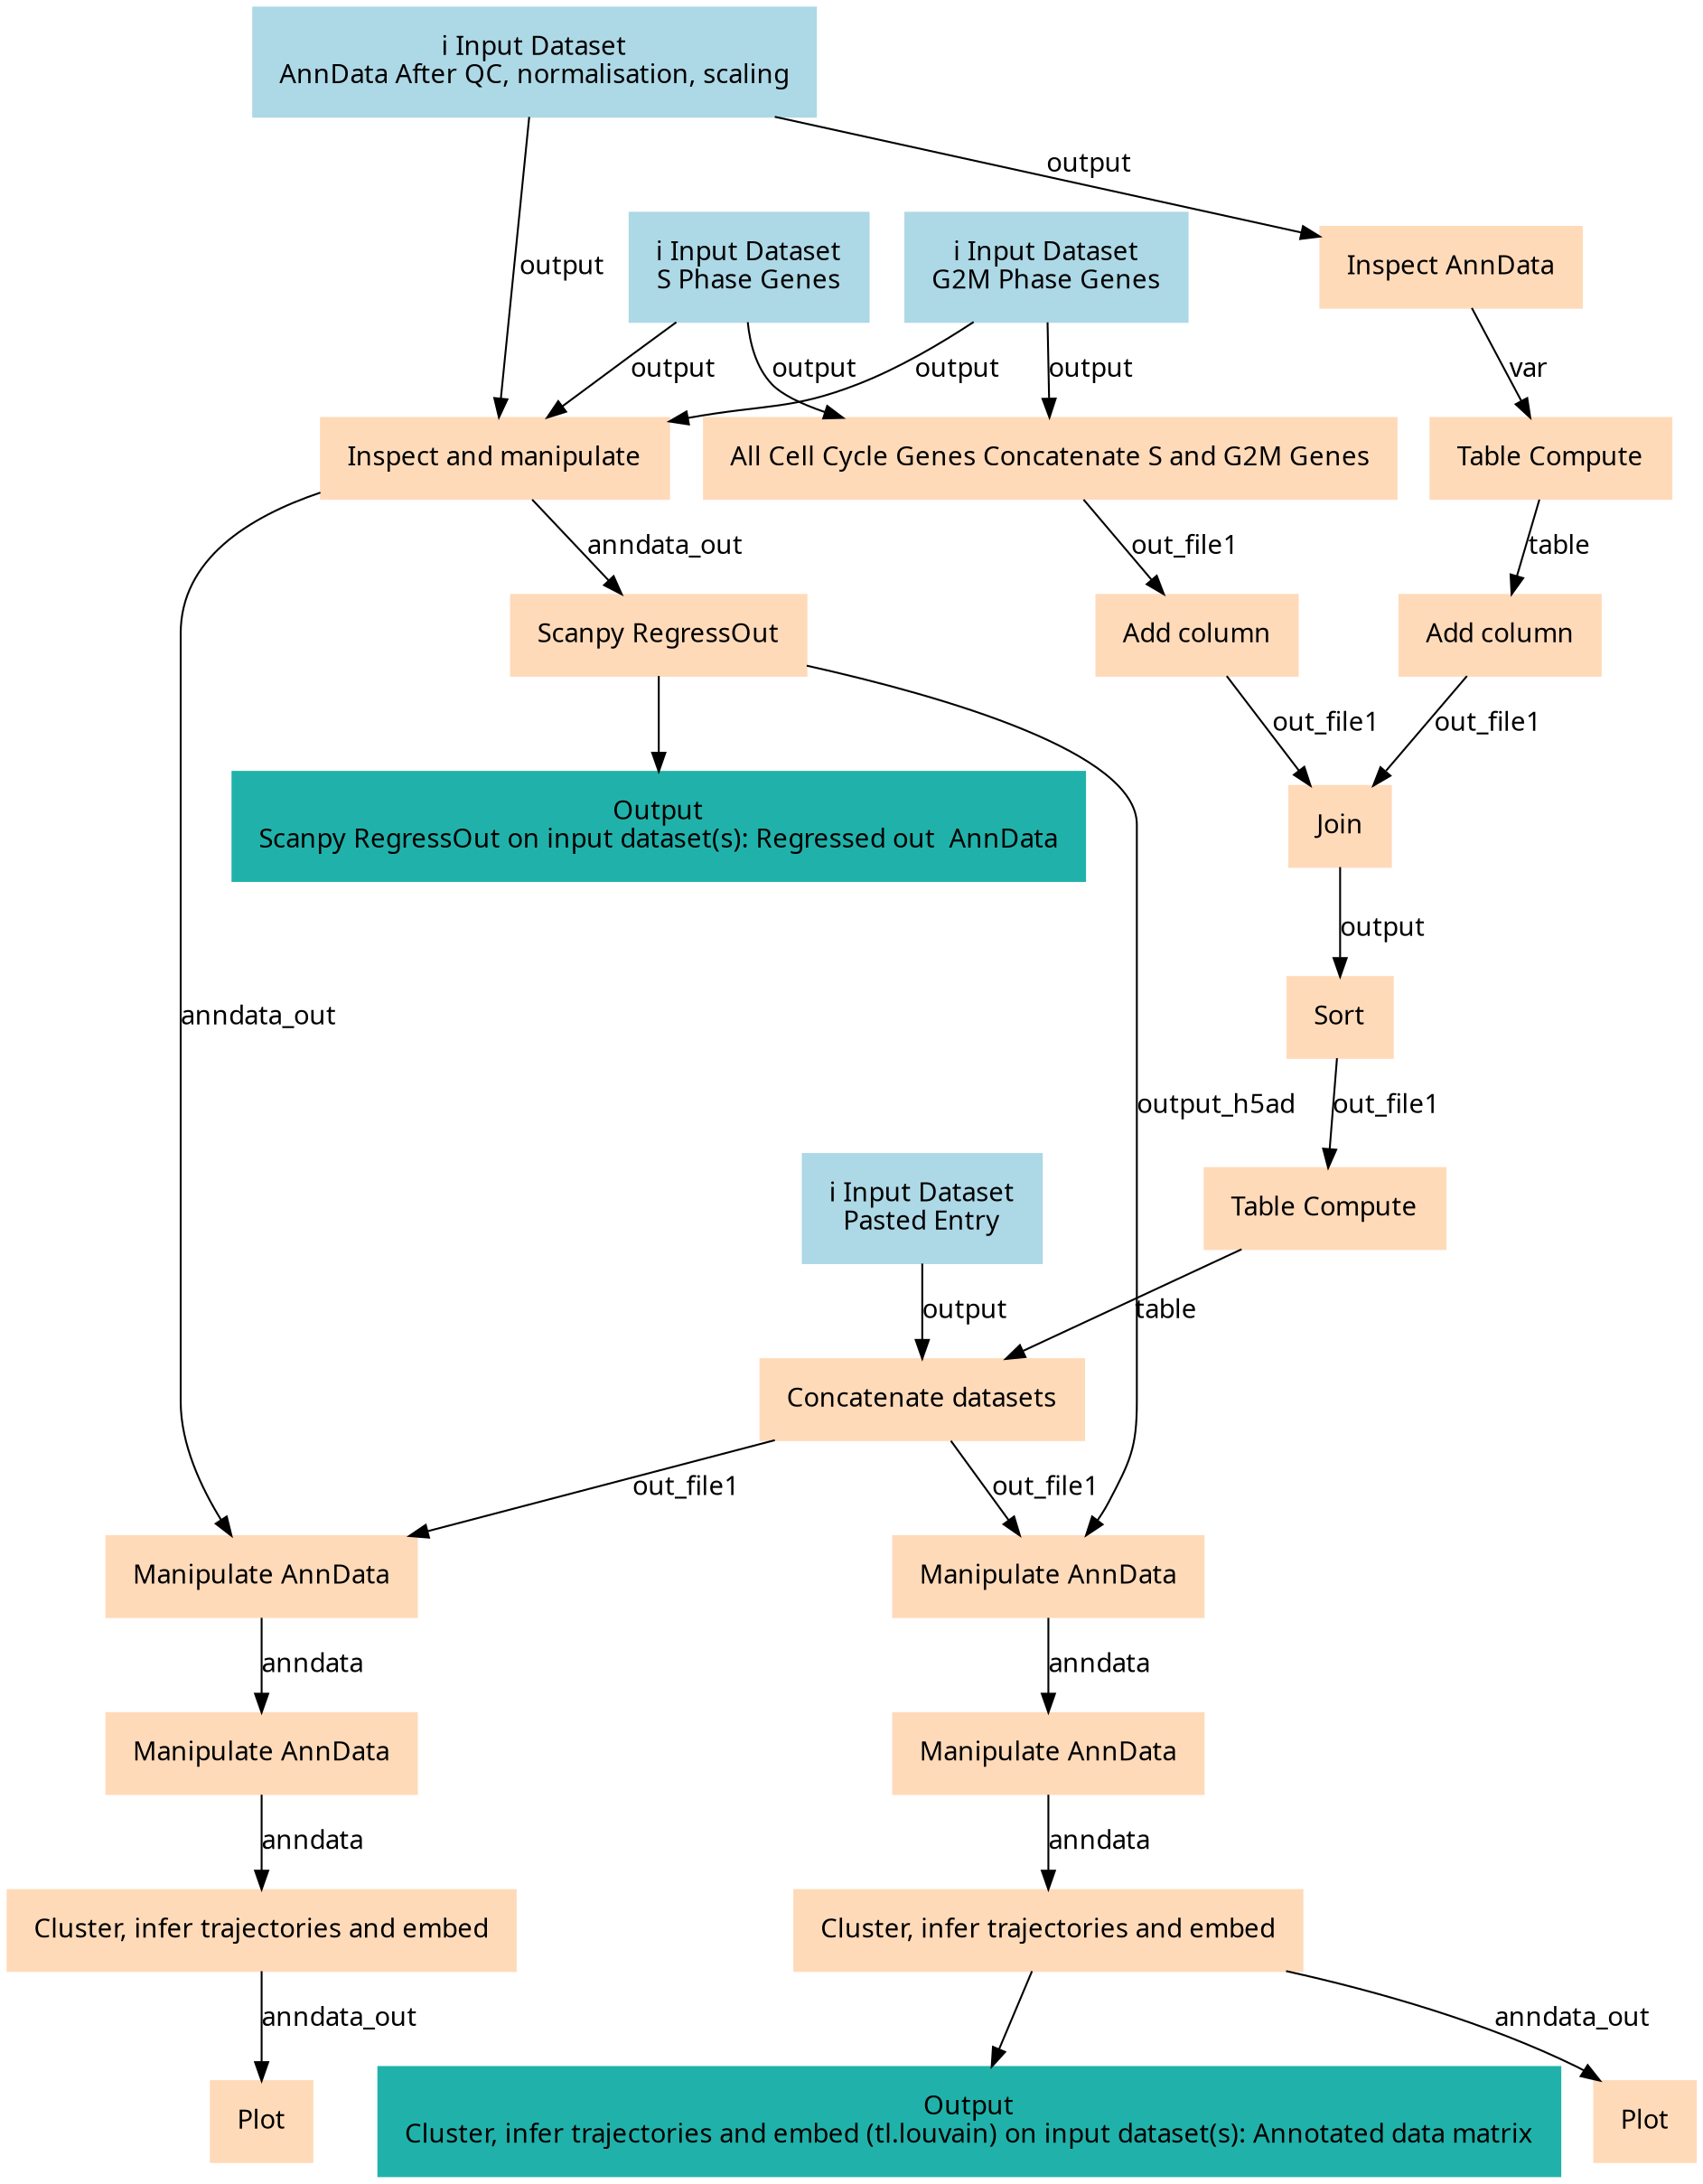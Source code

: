 digraph main {
  node [fontname="Atkinson Hyperlegible", shape=box, color=white,style=filled,color=peachpuff,margin="0.2,0.2"];
  edge [fontname="Atkinson Hyperlegible"];
  0[color=lightblue,label="ℹ️ Input Dataset\nAnnData After QC, normalisation, scaling"]
  1[color=lightblue,label="ℹ️ Input Dataset\nS Phase Genes"]
  2[color=lightblue,label="ℹ️ Input Dataset\nG2M Phase Genes"]
  3[color=lightblue,label="ℹ️ Input Dataset\nPasted Entry"]
  4[label="Inspect AnnData"]
  0 -> 4 [label="output"]
  5[label="All Cell Cycle Genes Concatenate S and G2M Genes"]
  1 -> 5 [label="output"]
  2 -> 5 [label="output"]
  6[label="Inspect and manipulate"]
  0 -> 6 [label="output"]
  2 -> 6 [label="output"]
  1 -> 6 [label="output"]
  7[label="Table Compute"]
  4 -> 7 [label="var"]
  8[label="Add column"]
  5 -> 8 [label="out_file1"]
  9[label="Scanpy RegressOut"]
  6 -> 9 [label="anndata_out"]
  k026b02d397ee4847934740773ab76356[color=lightseagreen,label="Output\nScanpy RegressOut on input dataset(s): Regressed out  AnnData"]
  9 -> k026b02d397ee4847934740773ab76356
  10[label="Add column"]
  7 -> 10 [label="table"]
  11[label="Join"]
  10 -> 11 [label="out_file1"]
  8 -> 11 [label="out_file1"]
  12[label="Sort"]
  11 -> 12 [label="output"]
  13[label="Table Compute"]
  12 -> 13 [label="out_file1"]
  14[label="Concatenate datasets"]
  3 -> 14 [label="output"]
  13 -> 14 [label="table"]
  15[label="Manipulate AnnData"]
  6 -> 15 [label="anndata_out"]
  14 -> 15 [label="out_file1"]
  16[label="Manipulate AnnData"]
  9 -> 16 [label="output_h5ad"]
  14 -> 16 [label="out_file1"]
  17[label="Manipulate AnnData"]
  15 -> 17 [label="anndata"]
  18[label="Manipulate AnnData"]
  16 -> 18 [label="anndata"]
  19[label="Cluster, infer trajectories and embed"]
  17 -> 19 [label="anndata"]
  20[label="Cluster, infer trajectories and embed"]
  18 -> 20 [label="anndata"]
  k09d97ef7ed924d90a5972032581c2d4a[color=lightseagreen,label="Output\nCluster, infer trajectories and embed (tl.louvain) on input dataset(s): Annotated data matrix"]
  20 -> k09d97ef7ed924d90a5972032581c2d4a
  21[label="Plot"]
  19 -> 21 [label="anndata_out"]
  22[label="Plot"]
  20 -> 22 [label="anndata_out"]
}